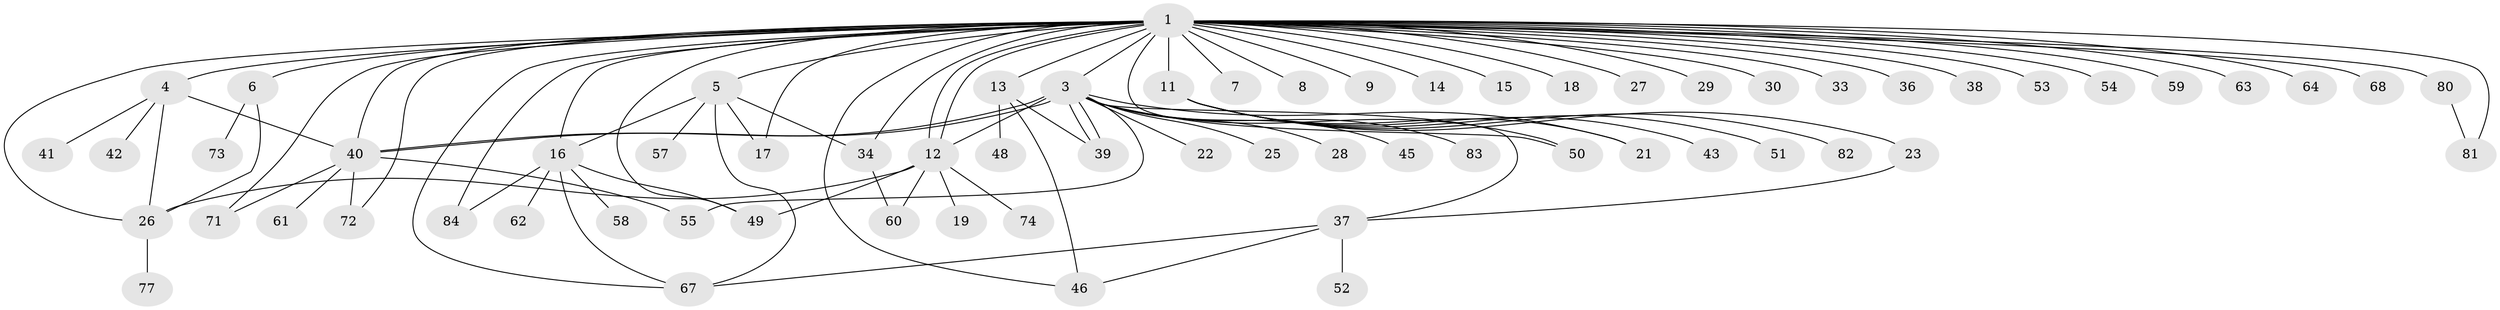 // original degree distribution, {30: 0.011627906976744186, 13: 0.011627906976744186, 16: 0.011627906976744186, 4: 0.03488372093023256, 6: 0.011627906976744186, 2: 0.23255813953488372, 1: 0.5232558139534884, 7: 0.011627906976744186, 9: 0.011627906976744186, 5: 0.03488372093023256, 8: 0.023255813953488372, 3: 0.08139534883720931}
// Generated by graph-tools (version 1.1) at 2025/11/02/27/25 16:11:11]
// undirected, 66 vertices, 94 edges
graph export_dot {
graph [start="1"]
  node [color=gray90,style=filled];
  1 [super="+2"];
  3 [super="+10"];
  4 [super="+32"];
  5 [super="+24"];
  6 [super="+69"];
  7;
  8;
  9;
  11 [super="+20"];
  12 [super="+35"];
  13 [super="+47"];
  14;
  15;
  16 [super="+78"];
  17 [super="+86"];
  18;
  19;
  21;
  22;
  23;
  25;
  26 [super="+31"];
  27;
  28;
  29;
  30;
  33 [super="+56"];
  34 [super="+70"];
  36;
  37 [super="+65"];
  38;
  39;
  40 [super="+44"];
  41;
  42;
  43;
  45;
  46 [super="+76"];
  48;
  49;
  50;
  51;
  52;
  53;
  54;
  55;
  57;
  58 [super="+66"];
  59;
  60 [super="+79"];
  61;
  62;
  63 [super="+75"];
  64;
  67 [super="+85"];
  68;
  71;
  72;
  73;
  74;
  77;
  80;
  81;
  82;
  83;
  84;
  1 -- 3;
  1 -- 4;
  1 -- 7;
  1 -- 8;
  1 -- 9;
  1 -- 11;
  1 -- 12;
  1 -- 12;
  1 -- 13;
  1 -- 14;
  1 -- 15;
  1 -- 16;
  1 -- 26;
  1 -- 27;
  1 -- 29;
  1 -- 30;
  1 -- 33;
  1 -- 36;
  1 -- 38;
  1 -- 54;
  1 -- 59;
  1 -- 63;
  1 -- 68;
  1 -- 80;
  1 -- 81;
  1 -- 84 [weight=2];
  1 -- 64;
  1 -- 34;
  1 -- 5;
  1 -- 6;
  1 -- 71;
  1 -- 72;
  1 -- 17;
  1 -- 18;
  1 -- 49;
  1 -- 50;
  1 -- 53;
  1 -- 67;
  1 -- 40;
  1 -- 46;
  3 -- 12;
  3 -- 21;
  3 -- 22;
  3 -- 25;
  3 -- 28;
  3 -- 37;
  3 -- 39;
  3 -- 39;
  3 -- 40;
  3 -- 40;
  3 -- 45;
  3 -- 50;
  3 -- 55;
  3 -- 83;
  4 -- 40;
  4 -- 41;
  4 -- 26;
  4 -- 42;
  5 -- 16;
  5 -- 17;
  5 -- 34;
  5 -- 57;
  5 -- 67;
  6 -- 73;
  6 -- 26;
  11 -- 21;
  11 -- 23;
  11 -- 43;
  11 -- 51;
  11 -- 82;
  12 -- 19;
  12 -- 26;
  12 -- 49;
  12 -- 60;
  12 -- 74;
  13 -- 39;
  13 -- 46;
  13 -- 48;
  16 -- 49;
  16 -- 58;
  16 -- 62;
  16 -- 67;
  16 -- 84;
  23 -- 37;
  26 -- 77;
  34 -- 60;
  37 -- 52;
  37 -- 67;
  37 -- 46;
  40 -- 55;
  40 -- 61;
  40 -- 71;
  40 -- 72;
  80 -- 81;
}
